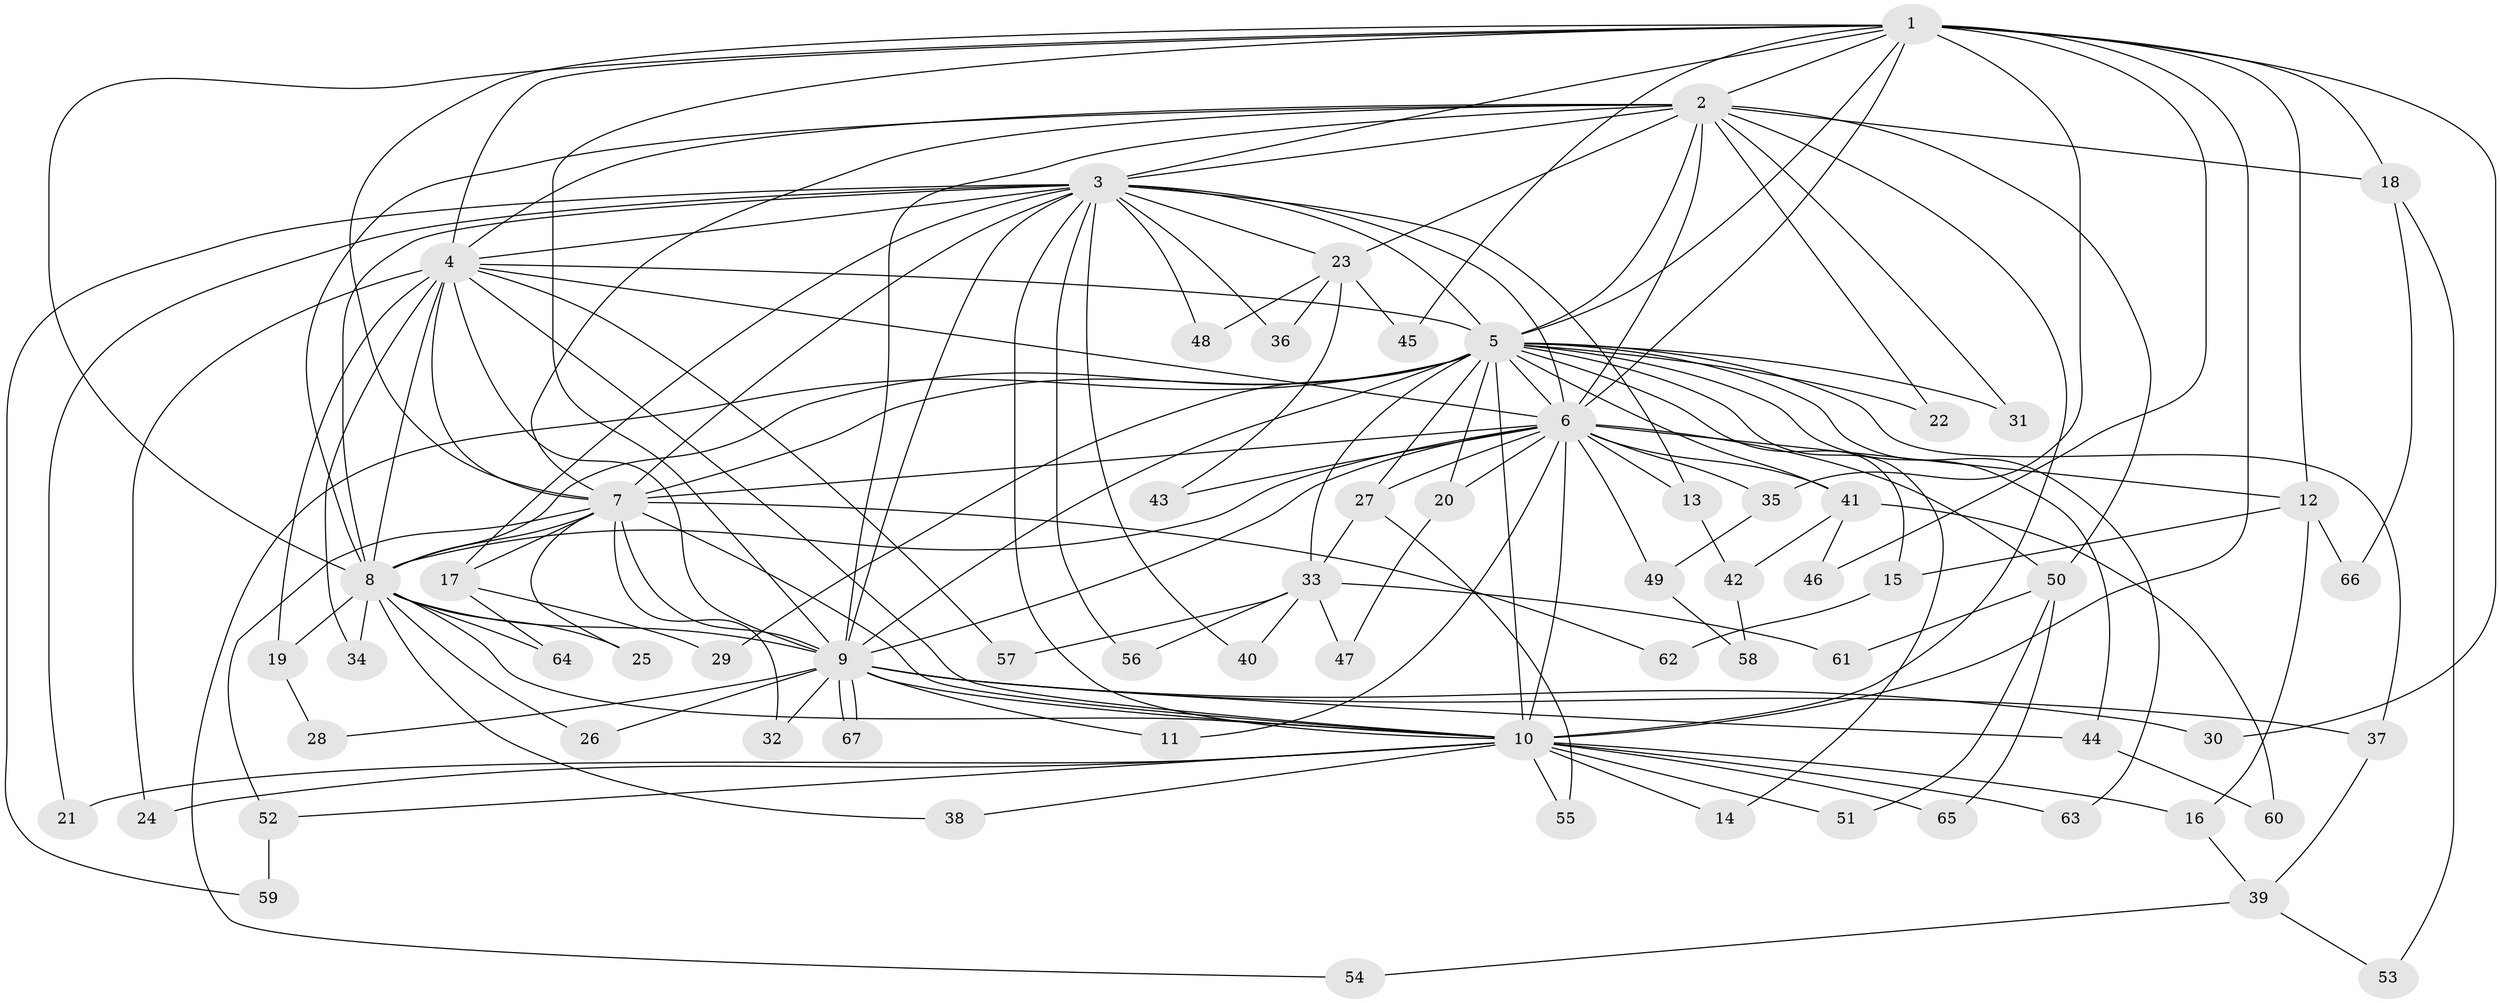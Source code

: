 // coarse degree distribution, {12: 0.04081632653061224, 15: 0.02040816326530612, 19: 0.02040816326530612, 23: 0.02040816326530612, 16: 0.04081632653061224, 13: 0.02040816326530612, 6: 0.04081632653061224, 3: 0.1836734693877551, 2: 0.5306122448979592, 4: 0.061224489795918366, 5: 0.02040816326530612}
// Generated by graph-tools (version 1.1) at 2025/41/03/06/25 10:41:41]
// undirected, 67 vertices, 159 edges
graph export_dot {
graph [start="1"]
  node [color=gray90,style=filled];
  1;
  2;
  3;
  4;
  5;
  6;
  7;
  8;
  9;
  10;
  11;
  12;
  13;
  14;
  15;
  16;
  17;
  18;
  19;
  20;
  21;
  22;
  23;
  24;
  25;
  26;
  27;
  28;
  29;
  30;
  31;
  32;
  33;
  34;
  35;
  36;
  37;
  38;
  39;
  40;
  41;
  42;
  43;
  44;
  45;
  46;
  47;
  48;
  49;
  50;
  51;
  52;
  53;
  54;
  55;
  56;
  57;
  58;
  59;
  60;
  61;
  62;
  63;
  64;
  65;
  66;
  67;
  1 -- 2;
  1 -- 3;
  1 -- 4;
  1 -- 5;
  1 -- 6;
  1 -- 7;
  1 -- 8;
  1 -- 9;
  1 -- 10;
  1 -- 12;
  1 -- 18;
  1 -- 30;
  1 -- 35;
  1 -- 45;
  1 -- 46;
  2 -- 3;
  2 -- 4;
  2 -- 5;
  2 -- 6;
  2 -- 7;
  2 -- 8;
  2 -- 9;
  2 -- 10;
  2 -- 18;
  2 -- 22;
  2 -- 23;
  2 -- 31;
  2 -- 50;
  3 -- 4;
  3 -- 5;
  3 -- 6;
  3 -- 7;
  3 -- 8;
  3 -- 9;
  3 -- 10;
  3 -- 13;
  3 -- 17;
  3 -- 21;
  3 -- 23;
  3 -- 36;
  3 -- 40;
  3 -- 48;
  3 -- 56;
  3 -- 59;
  4 -- 5;
  4 -- 6;
  4 -- 7;
  4 -- 8;
  4 -- 9;
  4 -- 10;
  4 -- 19;
  4 -- 24;
  4 -- 34;
  4 -- 57;
  5 -- 6;
  5 -- 7;
  5 -- 8;
  5 -- 9;
  5 -- 10;
  5 -- 14;
  5 -- 15;
  5 -- 20;
  5 -- 22;
  5 -- 27;
  5 -- 29;
  5 -- 31;
  5 -- 33;
  5 -- 37;
  5 -- 41;
  5 -- 44;
  5 -- 54;
  5 -- 63;
  6 -- 7;
  6 -- 8;
  6 -- 9;
  6 -- 10;
  6 -- 11;
  6 -- 12;
  6 -- 13;
  6 -- 20;
  6 -- 27;
  6 -- 35;
  6 -- 41;
  6 -- 43;
  6 -- 49;
  6 -- 50;
  7 -- 8;
  7 -- 9;
  7 -- 10;
  7 -- 17;
  7 -- 25;
  7 -- 32;
  7 -- 52;
  7 -- 62;
  8 -- 9;
  8 -- 10;
  8 -- 19;
  8 -- 25;
  8 -- 26;
  8 -- 34;
  8 -- 38;
  8 -- 64;
  9 -- 10;
  9 -- 11;
  9 -- 26;
  9 -- 28;
  9 -- 30;
  9 -- 32;
  9 -- 37;
  9 -- 44;
  9 -- 67;
  9 -- 67;
  10 -- 14;
  10 -- 16;
  10 -- 21;
  10 -- 24;
  10 -- 38;
  10 -- 51;
  10 -- 52;
  10 -- 55;
  10 -- 63;
  10 -- 65;
  12 -- 15;
  12 -- 16;
  12 -- 66;
  13 -- 42;
  15 -- 62;
  16 -- 39;
  17 -- 29;
  17 -- 64;
  18 -- 53;
  18 -- 66;
  19 -- 28;
  20 -- 47;
  23 -- 36;
  23 -- 43;
  23 -- 45;
  23 -- 48;
  27 -- 33;
  27 -- 55;
  33 -- 40;
  33 -- 47;
  33 -- 56;
  33 -- 57;
  33 -- 61;
  35 -- 49;
  37 -- 39;
  39 -- 53;
  39 -- 54;
  41 -- 42;
  41 -- 46;
  41 -- 60;
  42 -- 58;
  44 -- 60;
  49 -- 58;
  50 -- 51;
  50 -- 61;
  50 -- 65;
  52 -- 59;
}

